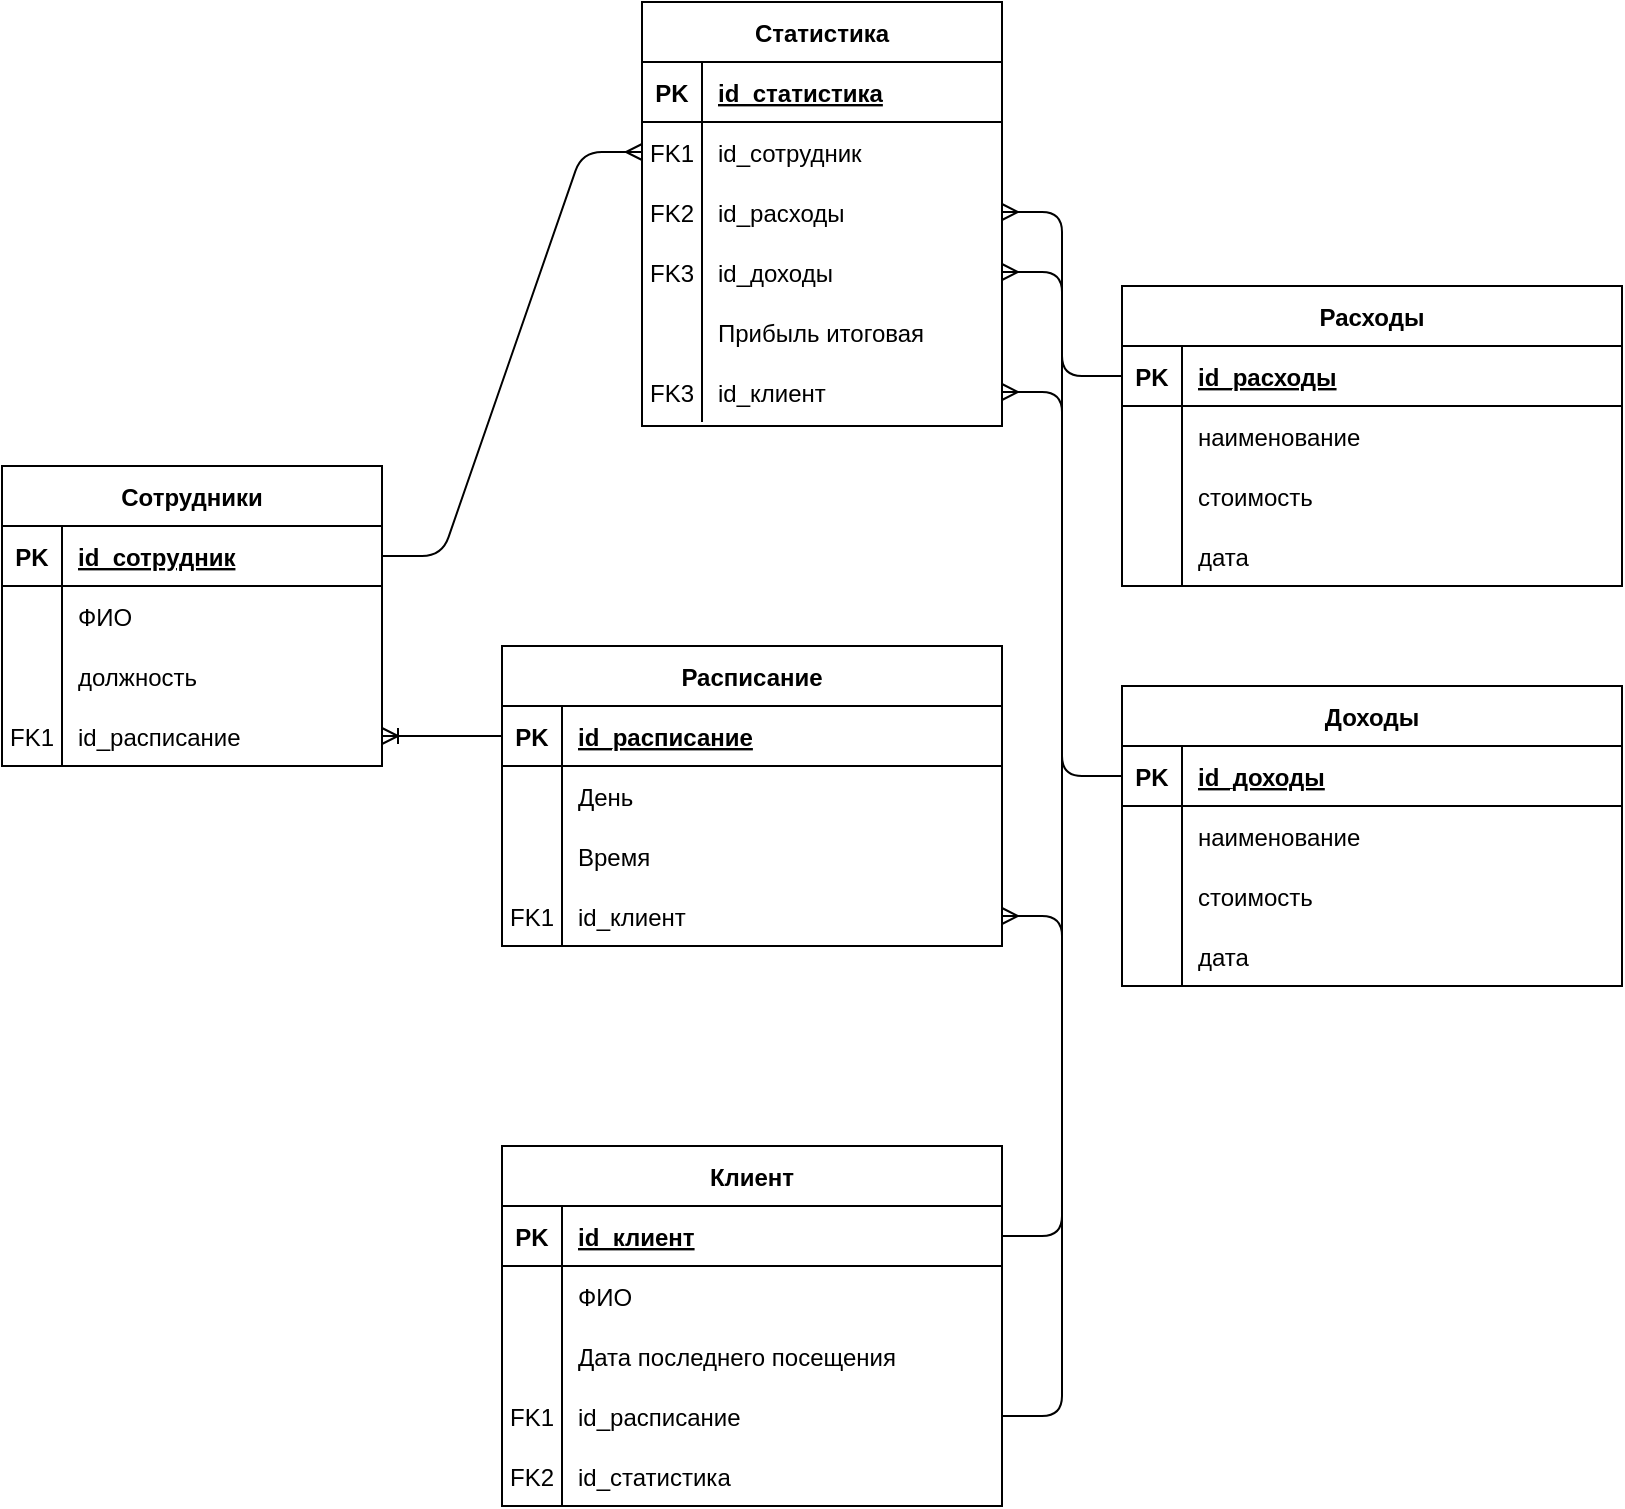 <mxfile version="14.7.3" type="github">
  <diagram id="R2lEEEUBdFMjLlhIrx00" name="Page-1">
    <mxGraphModel dx="1422" dy="789" grid="0" gridSize="10" guides="1" tooltips="1" connect="1" arrows="1" fold="1" page="1" pageScale="1" pageWidth="850" pageHeight="1100" background="none" math="0" shadow="0" extFonts="Permanent Marker^https://fonts.googleapis.com/css?family=Permanent+Marker">
      <root>
        <mxCell id="0" />
        <mxCell id="1" parent="0" />
        <mxCell id="C-vyLk0tnHw3VtMMgP7b-2" value="Статистика" style="shape=table;startSize=30;container=1;collapsible=1;childLayout=tableLayout;fixedRows=1;rowLines=0;fontStyle=1;align=center;resizeLast=1;" parent="1" vertex="1">
          <mxGeometry x="340" y="28" width="180" height="212" as="geometry" />
        </mxCell>
        <mxCell id="C-vyLk0tnHw3VtMMgP7b-3" value="" style="shape=partialRectangle;collapsible=0;dropTarget=0;pointerEvents=0;fillColor=none;points=[[0,0.5],[1,0.5]];portConstraint=eastwest;top=0;left=0;right=0;bottom=1;" parent="C-vyLk0tnHw3VtMMgP7b-2" vertex="1">
          <mxGeometry y="30" width="180" height="30" as="geometry" />
        </mxCell>
        <mxCell id="C-vyLk0tnHw3VtMMgP7b-4" value="PK" style="shape=partialRectangle;overflow=hidden;connectable=0;fillColor=none;top=0;left=0;bottom=0;right=0;fontStyle=1;" parent="C-vyLk0tnHw3VtMMgP7b-3" vertex="1">
          <mxGeometry width="30" height="30" as="geometry" />
        </mxCell>
        <mxCell id="C-vyLk0tnHw3VtMMgP7b-5" value="id_статистика" style="shape=partialRectangle;overflow=hidden;connectable=0;fillColor=none;top=0;left=0;bottom=0;right=0;align=left;spacingLeft=6;fontStyle=5;" parent="C-vyLk0tnHw3VtMMgP7b-3" vertex="1">
          <mxGeometry x="30" width="150" height="30" as="geometry" />
        </mxCell>
        <mxCell id="C-vyLk0tnHw3VtMMgP7b-6" value="" style="shape=partialRectangle;collapsible=0;dropTarget=0;pointerEvents=0;fillColor=none;points=[[0,0.5],[1,0.5]];portConstraint=eastwest;top=0;left=0;right=0;bottom=0;" parent="C-vyLk0tnHw3VtMMgP7b-2" vertex="1">
          <mxGeometry y="60" width="180" height="30" as="geometry" />
        </mxCell>
        <mxCell id="C-vyLk0tnHw3VtMMgP7b-7" value="FK1" style="shape=partialRectangle;overflow=hidden;connectable=0;fillColor=none;top=0;left=0;bottom=0;right=0;" parent="C-vyLk0tnHw3VtMMgP7b-6" vertex="1">
          <mxGeometry width="30" height="30" as="geometry" />
        </mxCell>
        <mxCell id="C-vyLk0tnHw3VtMMgP7b-8" value="id_сотрудник" style="shape=partialRectangle;overflow=hidden;connectable=0;fillColor=none;top=0;left=0;bottom=0;right=0;align=left;spacingLeft=6;" parent="C-vyLk0tnHw3VtMMgP7b-6" vertex="1">
          <mxGeometry x="30" width="150" height="30" as="geometry" />
        </mxCell>
        <mxCell id="C-vyLk0tnHw3VtMMgP7b-9" value="" style="shape=partialRectangle;collapsible=0;dropTarget=0;pointerEvents=0;fillColor=none;points=[[0,0.5],[1,0.5]];portConstraint=eastwest;top=0;left=0;right=0;bottom=0;" parent="C-vyLk0tnHw3VtMMgP7b-2" vertex="1">
          <mxGeometry y="90" width="180" height="30" as="geometry" />
        </mxCell>
        <mxCell id="C-vyLk0tnHw3VtMMgP7b-10" value="FK2" style="shape=partialRectangle;overflow=hidden;connectable=0;fillColor=none;top=0;left=0;bottom=0;right=0;" parent="C-vyLk0tnHw3VtMMgP7b-9" vertex="1">
          <mxGeometry width="30" height="30" as="geometry" />
        </mxCell>
        <mxCell id="C-vyLk0tnHw3VtMMgP7b-11" value="id_расходы" style="shape=partialRectangle;overflow=hidden;connectable=0;fillColor=none;top=0;left=0;bottom=0;right=0;align=left;spacingLeft=6;" parent="C-vyLk0tnHw3VtMMgP7b-9" vertex="1">
          <mxGeometry x="30" width="150" height="30" as="geometry" />
        </mxCell>
        <mxCell id="bDI0MnUorV0aTFPsxngq-36" value="" style="shape=partialRectangle;collapsible=0;dropTarget=0;pointerEvents=0;fillColor=none;points=[[0,0.5],[1,0.5]];portConstraint=eastwest;top=0;left=0;right=0;bottom=0;" vertex="1" parent="C-vyLk0tnHw3VtMMgP7b-2">
          <mxGeometry y="120" width="180" height="30" as="geometry" />
        </mxCell>
        <mxCell id="bDI0MnUorV0aTFPsxngq-37" value="FK3" style="shape=partialRectangle;overflow=hidden;connectable=0;fillColor=none;top=0;left=0;bottom=0;right=0;" vertex="1" parent="bDI0MnUorV0aTFPsxngq-36">
          <mxGeometry width="30" height="30" as="geometry" />
        </mxCell>
        <mxCell id="bDI0MnUorV0aTFPsxngq-38" value="id_доходы" style="shape=partialRectangle;overflow=hidden;connectable=0;fillColor=none;top=0;left=0;bottom=0;right=0;align=left;spacingLeft=6;" vertex="1" parent="bDI0MnUorV0aTFPsxngq-36">
          <mxGeometry x="30" width="150" height="30" as="geometry" />
        </mxCell>
        <mxCell id="bDI0MnUorV0aTFPsxngq-73" value="" style="shape=partialRectangle;collapsible=0;dropTarget=0;pointerEvents=0;fillColor=none;points=[[0,0.5],[1,0.5]];portConstraint=eastwest;top=0;left=0;right=0;bottom=0;" vertex="1" parent="C-vyLk0tnHw3VtMMgP7b-2">
          <mxGeometry y="150" width="180" height="30" as="geometry" />
        </mxCell>
        <mxCell id="bDI0MnUorV0aTFPsxngq-74" value="" style="shape=partialRectangle;overflow=hidden;connectable=0;fillColor=none;top=0;left=0;bottom=0;right=0;" vertex="1" parent="bDI0MnUorV0aTFPsxngq-73">
          <mxGeometry width="30" height="30" as="geometry" />
        </mxCell>
        <mxCell id="bDI0MnUorV0aTFPsxngq-75" value="Прибыль итоговая" style="shape=partialRectangle;overflow=hidden;connectable=0;fillColor=none;top=0;left=0;bottom=0;right=0;align=left;spacingLeft=6;" vertex="1" parent="bDI0MnUorV0aTFPsxngq-73">
          <mxGeometry x="30" width="150" height="30" as="geometry" />
        </mxCell>
        <mxCell id="bDI0MnUorV0aTFPsxngq-99" value="" style="shape=partialRectangle;collapsible=0;dropTarget=0;pointerEvents=0;fillColor=none;points=[[0,0.5],[1,0.5]];portConstraint=eastwest;top=0;left=0;right=0;bottom=0;" vertex="1" parent="C-vyLk0tnHw3VtMMgP7b-2">
          <mxGeometry y="180" width="180" height="30" as="geometry" />
        </mxCell>
        <mxCell id="bDI0MnUorV0aTFPsxngq-100" value="FK3" style="shape=partialRectangle;overflow=hidden;connectable=0;fillColor=none;top=0;left=0;bottom=0;right=0;" vertex="1" parent="bDI0MnUorV0aTFPsxngq-99">
          <mxGeometry width="30" height="30" as="geometry" />
        </mxCell>
        <mxCell id="bDI0MnUorV0aTFPsxngq-101" value="id_клиент" style="shape=partialRectangle;overflow=hidden;connectable=0;fillColor=none;top=0;left=0;bottom=0;right=0;align=left;spacingLeft=6;" vertex="1" parent="bDI0MnUorV0aTFPsxngq-99">
          <mxGeometry x="30" width="150" height="30" as="geometry" />
        </mxCell>
        <mxCell id="C-vyLk0tnHw3VtMMgP7b-13" value="Расходы" style="shape=table;startSize=30;container=1;collapsible=1;childLayout=tableLayout;fixedRows=1;rowLines=0;fontStyle=1;align=center;resizeLast=1;" parent="1" vertex="1">
          <mxGeometry x="580" y="170" width="250" height="150" as="geometry" />
        </mxCell>
        <mxCell id="C-vyLk0tnHw3VtMMgP7b-14" value="" style="shape=partialRectangle;collapsible=0;dropTarget=0;pointerEvents=0;fillColor=none;points=[[0,0.5],[1,0.5]];portConstraint=eastwest;top=0;left=0;right=0;bottom=1;" parent="C-vyLk0tnHw3VtMMgP7b-13" vertex="1">
          <mxGeometry y="30" width="250" height="30" as="geometry" />
        </mxCell>
        <mxCell id="C-vyLk0tnHw3VtMMgP7b-15" value="PK" style="shape=partialRectangle;overflow=hidden;connectable=0;fillColor=none;top=0;left=0;bottom=0;right=0;fontStyle=1;" parent="C-vyLk0tnHw3VtMMgP7b-14" vertex="1">
          <mxGeometry width="30" height="30" as="geometry" />
        </mxCell>
        <mxCell id="C-vyLk0tnHw3VtMMgP7b-16" value="id_расходы" style="shape=partialRectangle;overflow=hidden;connectable=0;fillColor=none;top=0;left=0;bottom=0;right=0;align=left;spacingLeft=6;fontStyle=5;" parent="C-vyLk0tnHw3VtMMgP7b-14" vertex="1">
          <mxGeometry x="30" width="220" height="30" as="geometry" />
        </mxCell>
        <mxCell id="C-vyLk0tnHw3VtMMgP7b-20" value="" style="shape=partialRectangle;collapsible=0;dropTarget=0;pointerEvents=0;fillColor=none;points=[[0,0.5],[1,0.5]];portConstraint=eastwest;top=0;left=0;right=0;bottom=0;" parent="C-vyLk0tnHw3VtMMgP7b-13" vertex="1">
          <mxGeometry y="60" width="250" height="30" as="geometry" />
        </mxCell>
        <mxCell id="C-vyLk0tnHw3VtMMgP7b-21" value="" style="shape=partialRectangle;overflow=hidden;connectable=0;fillColor=none;top=0;left=0;bottom=0;right=0;" parent="C-vyLk0tnHw3VtMMgP7b-20" vertex="1">
          <mxGeometry width="30" height="30" as="geometry" />
        </mxCell>
        <mxCell id="C-vyLk0tnHw3VtMMgP7b-22" value="наименование" style="shape=partialRectangle;overflow=hidden;connectable=0;fillColor=none;top=0;left=0;bottom=0;right=0;align=left;spacingLeft=6;" parent="C-vyLk0tnHw3VtMMgP7b-20" vertex="1">
          <mxGeometry x="30" width="220" height="30" as="geometry" />
        </mxCell>
        <mxCell id="bDI0MnUorV0aTFPsxngq-42" value="" style="shape=partialRectangle;collapsible=0;dropTarget=0;pointerEvents=0;fillColor=none;points=[[0,0.5],[1,0.5]];portConstraint=eastwest;top=0;left=0;right=0;bottom=0;" vertex="1" parent="C-vyLk0tnHw3VtMMgP7b-13">
          <mxGeometry y="90" width="250" height="30" as="geometry" />
        </mxCell>
        <mxCell id="bDI0MnUorV0aTFPsxngq-43" value="" style="shape=partialRectangle;overflow=hidden;connectable=0;fillColor=none;top=0;left=0;bottom=0;right=0;" vertex="1" parent="bDI0MnUorV0aTFPsxngq-42">
          <mxGeometry width="30" height="30" as="geometry" />
        </mxCell>
        <mxCell id="bDI0MnUorV0aTFPsxngq-44" value="стоимость" style="shape=partialRectangle;overflow=hidden;connectable=0;fillColor=none;top=0;left=0;bottom=0;right=0;align=left;spacingLeft=6;" vertex="1" parent="bDI0MnUorV0aTFPsxngq-42">
          <mxGeometry x="30" width="220" height="30" as="geometry" />
        </mxCell>
        <mxCell id="bDI0MnUorV0aTFPsxngq-45" value="" style="shape=partialRectangle;collapsible=0;dropTarget=0;pointerEvents=0;fillColor=none;points=[[0,0.5],[1,0.5]];portConstraint=eastwest;top=0;left=0;right=0;bottom=0;" vertex="1" parent="C-vyLk0tnHw3VtMMgP7b-13">
          <mxGeometry y="120" width="250" height="30" as="geometry" />
        </mxCell>
        <mxCell id="bDI0MnUorV0aTFPsxngq-46" value="" style="shape=partialRectangle;overflow=hidden;connectable=0;fillColor=none;top=0;left=0;bottom=0;right=0;" vertex="1" parent="bDI0MnUorV0aTFPsxngq-45">
          <mxGeometry width="30" height="30" as="geometry" />
        </mxCell>
        <mxCell id="bDI0MnUorV0aTFPsxngq-47" value="дата" style="shape=partialRectangle;overflow=hidden;connectable=0;fillColor=none;top=0;left=0;bottom=0;right=0;align=left;spacingLeft=6;" vertex="1" parent="bDI0MnUorV0aTFPsxngq-45">
          <mxGeometry x="30" width="220" height="30" as="geometry" />
        </mxCell>
        <mxCell id="C-vyLk0tnHw3VtMMgP7b-23" value="Сотрудники" style="shape=table;startSize=30;container=1;collapsible=1;childLayout=tableLayout;fixedRows=1;rowLines=0;fontStyle=1;align=center;resizeLast=1;" parent="1" vertex="1">
          <mxGeometry x="20" y="260" width="190" height="150" as="geometry" />
        </mxCell>
        <mxCell id="C-vyLk0tnHw3VtMMgP7b-24" value="" style="shape=partialRectangle;collapsible=0;dropTarget=0;pointerEvents=0;fillColor=none;points=[[0,0.5],[1,0.5]];portConstraint=eastwest;top=0;left=0;right=0;bottom=1;" parent="C-vyLk0tnHw3VtMMgP7b-23" vertex="1">
          <mxGeometry y="30" width="190" height="30" as="geometry" />
        </mxCell>
        <mxCell id="C-vyLk0tnHw3VtMMgP7b-25" value="PK" style="shape=partialRectangle;overflow=hidden;connectable=0;fillColor=none;top=0;left=0;bottom=0;right=0;fontStyle=1;" parent="C-vyLk0tnHw3VtMMgP7b-24" vertex="1">
          <mxGeometry width="30" height="30" as="geometry" />
        </mxCell>
        <mxCell id="C-vyLk0tnHw3VtMMgP7b-26" value="id_сотрудник" style="shape=partialRectangle;overflow=hidden;connectable=0;fillColor=none;top=0;left=0;bottom=0;right=0;align=left;spacingLeft=6;fontStyle=5;" parent="C-vyLk0tnHw3VtMMgP7b-24" vertex="1">
          <mxGeometry x="30" width="160" height="30" as="geometry" />
        </mxCell>
        <mxCell id="C-vyLk0tnHw3VtMMgP7b-27" value="" style="shape=partialRectangle;collapsible=0;dropTarget=0;pointerEvents=0;fillColor=none;points=[[0,0.5],[1,0.5]];portConstraint=eastwest;top=0;left=0;right=0;bottom=0;" parent="C-vyLk0tnHw3VtMMgP7b-23" vertex="1">
          <mxGeometry y="60" width="190" height="30" as="geometry" />
        </mxCell>
        <mxCell id="C-vyLk0tnHw3VtMMgP7b-28" value="" style="shape=partialRectangle;overflow=hidden;connectable=0;fillColor=none;top=0;left=0;bottom=0;right=0;" parent="C-vyLk0tnHw3VtMMgP7b-27" vertex="1">
          <mxGeometry width="30" height="30" as="geometry" />
        </mxCell>
        <mxCell id="C-vyLk0tnHw3VtMMgP7b-29" value="ФИО" style="shape=partialRectangle;overflow=hidden;connectable=0;fillColor=none;top=0;left=0;bottom=0;right=0;align=left;spacingLeft=6;" parent="C-vyLk0tnHw3VtMMgP7b-27" vertex="1">
          <mxGeometry x="30" width="160" height="30" as="geometry" />
        </mxCell>
        <mxCell id="bDI0MnUorV0aTFPsxngq-13" value="" style="shape=partialRectangle;collapsible=0;dropTarget=0;pointerEvents=0;fillColor=none;points=[[0,0.5],[1,0.5]];portConstraint=eastwest;top=0;left=0;right=0;bottom=0;" vertex="1" parent="C-vyLk0tnHw3VtMMgP7b-23">
          <mxGeometry y="90" width="190" height="30" as="geometry" />
        </mxCell>
        <mxCell id="bDI0MnUorV0aTFPsxngq-14" value="" style="shape=partialRectangle;overflow=hidden;connectable=0;fillColor=none;top=0;left=0;bottom=0;right=0;" vertex="1" parent="bDI0MnUorV0aTFPsxngq-13">
          <mxGeometry width="30" height="30" as="geometry" />
        </mxCell>
        <mxCell id="bDI0MnUorV0aTFPsxngq-15" value="должность" style="shape=partialRectangle;overflow=hidden;connectable=0;fillColor=none;top=0;left=0;bottom=0;right=0;align=left;spacingLeft=6;" vertex="1" parent="bDI0MnUorV0aTFPsxngq-13">
          <mxGeometry x="30" width="160" height="30" as="geometry" />
        </mxCell>
        <mxCell id="bDI0MnUorV0aTFPsxngq-55" value="" style="shape=partialRectangle;collapsible=0;dropTarget=0;pointerEvents=0;fillColor=none;points=[[0,0.5],[1,0.5]];portConstraint=eastwest;top=0;left=0;right=0;bottom=0;" vertex="1" parent="C-vyLk0tnHw3VtMMgP7b-23">
          <mxGeometry y="120" width="190" height="30" as="geometry" />
        </mxCell>
        <mxCell id="bDI0MnUorV0aTFPsxngq-56" value="FK1" style="shape=partialRectangle;overflow=hidden;connectable=0;fillColor=none;top=0;left=0;bottom=0;right=0;" vertex="1" parent="bDI0MnUorV0aTFPsxngq-55">
          <mxGeometry width="30" height="30" as="geometry" />
        </mxCell>
        <mxCell id="bDI0MnUorV0aTFPsxngq-57" value="id_расписание" style="shape=partialRectangle;overflow=hidden;connectable=0;fillColor=none;top=0;left=0;bottom=0;right=0;align=left;spacingLeft=6;" vertex="1" parent="bDI0MnUorV0aTFPsxngq-55">
          <mxGeometry x="30" width="160" height="30" as="geometry" />
        </mxCell>
        <mxCell id="bDI0MnUorV0aTFPsxngq-16" value="Доходы" style="shape=table;startSize=30;container=1;collapsible=1;childLayout=tableLayout;fixedRows=1;rowLines=0;fontStyle=1;align=center;resizeLast=1;" vertex="1" parent="1">
          <mxGeometry x="580" y="370" width="250" height="150" as="geometry" />
        </mxCell>
        <mxCell id="bDI0MnUorV0aTFPsxngq-17" value="" style="shape=partialRectangle;collapsible=0;dropTarget=0;pointerEvents=0;fillColor=none;points=[[0,0.5],[1,0.5]];portConstraint=eastwest;top=0;left=0;right=0;bottom=1;" vertex="1" parent="bDI0MnUorV0aTFPsxngq-16">
          <mxGeometry y="30" width="250" height="30" as="geometry" />
        </mxCell>
        <mxCell id="bDI0MnUorV0aTFPsxngq-18" value="PK" style="shape=partialRectangle;overflow=hidden;connectable=0;fillColor=none;top=0;left=0;bottom=0;right=0;fontStyle=1;" vertex="1" parent="bDI0MnUorV0aTFPsxngq-17">
          <mxGeometry width="30" height="30" as="geometry" />
        </mxCell>
        <mxCell id="bDI0MnUorV0aTFPsxngq-19" value="id_доходы" style="shape=partialRectangle;overflow=hidden;connectable=0;fillColor=none;top=0;left=0;bottom=0;right=0;align=left;spacingLeft=6;fontStyle=5;" vertex="1" parent="bDI0MnUorV0aTFPsxngq-17">
          <mxGeometry x="30" width="220" height="30" as="geometry" />
        </mxCell>
        <mxCell id="bDI0MnUorV0aTFPsxngq-23" value="" style="shape=partialRectangle;collapsible=0;dropTarget=0;pointerEvents=0;fillColor=none;points=[[0,0.5],[1,0.5]];portConstraint=eastwest;top=0;left=0;right=0;bottom=0;" vertex="1" parent="bDI0MnUorV0aTFPsxngq-16">
          <mxGeometry y="60" width="250" height="30" as="geometry" />
        </mxCell>
        <mxCell id="bDI0MnUorV0aTFPsxngq-24" value="" style="shape=partialRectangle;overflow=hidden;connectable=0;fillColor=none;top=0;left=0;bottom=0;right=0;" vertex="1" parent="bDI0MnUorV0aTFPsxngq-23">
          <mxGeometry width="30" height="30" as="geometry" />
        </mxCell>
        <mxCell id="bDI0MnUorV0aTFPsxngq-25" value="наименование" style="shape=partialRectangle;overflow=hidden;connectable=0;fillColor=none;top=0;left=0;bottom=0;right=0;align=left;spacingLeft=6;" vertex="1" parent="bDI0MnUorV0aTFPsxngq-23">
          <mxGeometry x="30" width="220" height="30" as="geometry" />
        </mxCell>
        <mxCell id="bDI0MnUorV0aTFPsxngq-48" value="" style="shape=partialRectangle;collapsible=0;dropTarget=0;pointerEvents=0;fillColor=none;points=[[0,0.5],[1,0.5]];portConstraint=eastwest;top=0;left=0;right=0;bottom=0;" vertex="1" parent="bDI0MnUorV0aTFPsxngq-16">
          <mxGeometry y="90" width="250" height="30" as="geometry" />
        </mxCell>
        <mxCell id="bDI0MnUorV0aTFPsxngq-49" value="" style="shape=partialRectangle;overflow=hidden;connectable=0;fillColor=none;top=0;left=0;bottom=0;right=0;" vertex="1" parent="bDI0MnUorV0aTFPsxngq-48">
          <mxGeometry width="30" height="30" as="geometry" />
        </mxCell>
        <mxCell id="bDI0MnUorV0aTFPsxngq-50" value="стоимость" style="shape=partialRectangle;overflow=hidden;connectable=0;fillColor=none;top=0;left=0;bottom=0;right=0;align=left;spacingLeft=6;" vertex="1" parent="bDI0MnUorV0aTFPsxngq-48">
          <mxGeometry x="30" width="220" height="30" as="geometry" />
        </mxCell>
        <mxCell id="bDI0MnUorV0aTFPsxngq-51" value="" style="shape=partialRectangle;collapsible=0;dropTarget=0;pointerEvents=0;fillColor=none;points=[[0,0.5],[1,0.5]];portConstraint=eastwest;top=0;left=0;right=0;bottom=0;" vertex="1" parent="bDI0MnUorV0aTFPsxngq-16">
          <mxGeometry y="120" width="250" height="30" as="geometry" />
        </mxCell>
        <mxCell id="bDI0MnUorV0aTFPsxngq-52" value="" style="shape=partialRectangle;overflow=hidden;connectable=0;fillColor=none;top=0;left=0;bottom=0;right=0;" vertex="1" parent="bDI0MnUorV0aTFPsxngq-51">
          <mxGeometry width="30" height="30" as="geometry" />
        </mxCell>
        <mxCell id="bDI0MnUorV0aTFPsxngq-53" value="дата" style="shape=partialRectangle;overflow=hidden;connectable=0;fillColor=none;top=0;left=0;bottom=0;right=0;align=left;spacingLeft=6;" vertex="1" parent="bDI0MnUorV0aTFPsxngq-51">
          <mxGeometry x="30" width="220" height="30" as="geometry" />
        </mxCell>
        <mxCell id="bDI0MnUorV0aTFPsxngq-26" value="Расписание" style="shape=table;startSize=30;container=1;collapsible=1;childLayout=tableLayout;fixedRows=1;rowLines=0;fontStyle=1;align=center;resizeLast=1;" vertex="1" parent="1">
          <mxGeometry x="270" y="350" width="250" height="150" as="geometry" />
        </mxCell>
        <mxCell id="bDI0MnUorV0aTFPsxngq-27" value="" style="shape=partialRectangle;collapsible=0;dropTarget=0;pointerEvents=0;fillColor=none;points=[[0,0.5],[1,0.5]];portConstraint=eastwest;top=0;left=0;right=0;bottom=1;" vertex="1" parent="bDI0MnUorV0aTFPsxngq-26">
          <mxGeometry y="30" width="250" height="30" as="geometry" />
        </mxCell>
        <mxCell id="bDI0MnUorV0aTFPsxngq-28" value="PK" style="shape=partialRectangle;overflow=hidden;connectable=0;fillColor=none;top=0;left=0;bottom=0;right=0;fontStyle=1;" vertex="1" parent="bDI0MnUorV0aTFPsxngq-27">
          <mxGeometry width="30" height="30" as="geometry" />
        </mxCell>
        <mxCell id="bDI0MnUorV0aTFPsxngq-29" value="id_расписание" style="shape=partialRectangle;overflow=hidden;connectable=0;fillColor=none;top=0;left=0;bottom=0;right=0;align=left;spacingLeft=6;fontStyle=5;" vertex="1" parent="bDI0MnUorV0aTFPsxngq-27">
          <mxGeometry x="30" width="220" height="30" as="geometry" />
        </mxCell>
        <mxCell id="bDI0MnUorV0aTFPsxngq-33" value="" style="shape=partialRectangle;collapsible=0;dropTarget=0;pointerEvents=0;fillColor=none;points=[[0,0.5],[1,0.5]];portConstraint=eastwest;top=0;left=0;right=0;bottom=0;" vertex="1" parent="bDI0MnUorV0aTFPsxngq-26">
          <mxGeometry y="60" width="250" height="30" as="geometry" />
        </mxCell>
        <mxCell id="bDI0MnUorV0aTFPsxngq-34" value="" style="shape=partialRectangle;overflow=hidden;connectable=0;fillColor=none;top=0;left=0;bottom=0;right=0;" vertex="1" parent="bDI0MnUorV0aTFPsxngq-33">
          <mxGeometry width="30" height="30" as="geometry" />
        </mxCell>
        <mxCell id="bDI0MnUorV0aTFPsxngq-35" value="День" style="shape=partialRectangle;overflow=hidden;connectable=0;fillColor=none;top=0;left=0;bottom=0;right=0;align=left;spacingLeft=6;" vertex="1" parent="bDI0MnUorV0aTFPsxngq-33">
          <mxGeometry x="30" width="220" height="30" as="geometry" />
        </mxCell>
        <mxCell id="bDI0MnUorV0aTFPsxngq-59" value="" style="shape=partialRectangle;collapsible=0;dropTarget=0;pointerEvents=0;fillColor=none;points=[[0,0.5],[1,0.5]];portConstraint=eastwest;top=0;left=0;right=0;bottom=0;" vertex="1" parent="bDI0MnUorV0aTFPsxngq-26">
          <mxGeometry y="90" width="250" height="30" as="geometry" />
        </mxCell>
        <mxCell id="bDI0MnUorV0aTFPsxngq-60" value="" style="shape=partialRectangle;overflow=hidden;connectable=0;fillColor=none;top=0;left=0;bottom=0;right=0;" vertex="1" parent="bDI0MnUorV0aTFPsxngq-59">
          <mxGeometry width="30" height="30" as="geometry" />
        </mxCell>
        <mxCell id="bDI0MnUorV0aTFPsxngq-61" value="Время" style="shape=partialRectangle;overflow=hidden;connectable=0;fillColor=none;top=0;left=0;bottom=0;right=0;align=left;spacingLeft=6;" vertex="1" parent="bDI0MnUorV0aTFPsxngq-59">
          <mxGeometry x="30" width="220" height="30" as="geometry" />
        </mxCell>
        <mxCell id="bDI0MnUorV0aTFPsxngq-93" value="" style="shape=partialRectangle;collapsible=0;dropTarget=0;pointerEvents=0;fillColor=none;points=[[0,0.5],[1,0.5]];portConstraint=eastwest;top=0;left=0;right=0;bottom=0;" vertex="1" parent="bDI0MnUorV0aTFPsxngq-26">
          <mxGeometry y="120" width="250" height="30" as="geometry" />
        </mxCell>
        <mxCell id="bDI0MnUorV0aTFPsxngq-94" value="FK1" style="shape=partialRectangle;overflow=hidden;connectable=0;fillColor=none;top=0;left=0;bottom=0;right=0;" vertex="1" parent="bDI0MnUorV0aTFPsxngq-93">
          <mxGeometry width="30" height="30" as="geometry" />
        </mxCell>
        <mxCell id="bDI0MnUorV0aTFPsxngq-95" value="id_клиент" style="shape=partialRectangle;overflow=hidden;connectable=0;fillColor=none;top=0;left=0;bottom=0;right=0;align=left;spacingLeft=6;" vertex="1" parent="bDI0MnUorV0aTFPsxngq-93">
          <mxGeometry x="30" width="220" height="30" as="geometry" />
        </mxCell>
        <mxCell id="bDI0MnUorV0aTFPsxngq-39" value="" style="edgeStyle=entityRelationEdgeStyle;fontSize=12;html=1;endArrow=ERmany;exitX=0;exitY=0.5;exitDx=0;exitDy=0;entryX=1;entryY=0.5;entryDx=0;entryDy=0;" edge="1" parent="1" source="C-vyLk0tnHw3VtMMgP7b-14" target="C-vyLk0tnHw3VtMMgP7b-9">
          <mxGeometry width="100" height="100" relative="1" as="geometry">
            <mxPoint x="370" y="450" as="sourcePoint" />
            <mxPoint x="470" y="350" as="targetPoint" />
          </mxGeometry>
        </mxCell>
        <mxCell id="bDI0MnUorV0aTFPsxngq-41" value="" style="edgeStyle=entityRelationEdgeStyle;fontSize=12;html=1;endArrow=ERmany;exitX=0;exitY=0.5;exitDx=0;exitDy=0;entryX=1;entryY=0.5;entryDx=0;entryDy=0;" edge="1" parent="1" source="bDI0MnUorV0aTFPsxngq-17" target="bDI0MnUorV0aTFPsxngq-36">
          <mxGeometry width="100" height="100" relative="1" as="geometry">
            <mxPoint x="370" y="450" as="sourcePoint" />
            <mxPoint x="470" y="350" as="targetPoint" />
          </mxGeometry>
        </mxCell>
        <mxCell id="bDI0MnUorV0aTFPsxngq-54" value="" style="edgeStyle=entityRelationEdgeStyle;fontSize=12;html=1;endArrow=ERmany;exitX=1;exitY=0.5;exitDx=0;exitDy=0;entryX=0;entryY=0.5;entryDx=0;entryDy=0;" edge="1" parent="1" source="C-vyLk0tnHw3VtMMgP7b-24" target="C-vyLk0tnHw3VtMMgP7b-6">
          <mxGeometry width="100" height="100" relative="1" as="geometry">
            <mxPoint x="370" y="350" as="sourcePoint" />
            <mxPoint x="470" y="250" as="targetPoint" />
          </mxGeometry>
        </mxCell>
        <mxCell id="bDI0MnUorV0aTFPsxngq-58" value="" style="edgeStyle=entityRelationEdgeStyle;fontSize=12;html=1;endArrow=ERoneToMany;exitX=0;exitY=0.5;exitDx=0;exitDy=0;entryX=1;entryY=0.5;entryDx=0;entryDy=0;" edge="1" parent="1" source="bDI0MnUorV0aTFPsxngq-27" target="bDI0MnUorV0aTFPsxngq-55">
          <mxGeometry width="100" height="100" relative="1" as="geometry">
            <mxPoint x="280" y="350" as="sourcePoint" />
            <mxPoint x="380" y="250" as="targetPoint" />
          </mxGeometry>
        </mxCell>
        <mxCell id="bDI0MnUorV0aTFPsxngq-76" value="Клиент" style="shape=table;startSize=30;container=1;collapsible=1;childLayout=tableLayout;fixedRows=1;rowLines=0;fontStyle=1;align=center;resizeLast=1;" vertex="1" parent="1">
          <mxGeometry x="270" y="600" width="250" height="180" as="geometry" />
        </mxCell>
        <mxCell id="bDI0MnUorV0aTFPsxngq-77" value="" style="shape=partialRectangle;collapsible=0;dropTarget=0;pointerEvents=0;fillColor=none;points=[[0,0.5],[1,0.5]];portConstraint=eastwest;top=0;left=0;right=0;bottom=1;" vertex="1" parent="bDI0MnUorV0aTFPsxngq-76">
          <mxGeometry y="30" width="250" height="30" as="geometry" />
        </mxCell>
        <mxCell id="bDI0MnUorV0aTFPsxngq-78" value="PK" style="shape=partialRectangle;overflow=hidden;connectable=0;fillColor=none;top=0;left=0;bottom=0;right=0;fontStyle=1;" vertex="1" parent="bDI0MnUorV0aTFPsxngq-77">
          <mxGeometry width="30" height="30" as="geometry" />
        </mxCell>
        <mxCell id="bDI0MnUorV0aTFPsxngq-79" value="id_клиент" style="shape=partialRectangle;overflow=hidden;connectable=0;fillColor=none;top=0;left=0;bottom=0;right=0;align=left;spacingLeft=6;fontStyle=5;" vertex="1" parent="bDI0MnUorV0aTFPsxngq-77">
          <mxGeometry x="30" width="220" height="30" as="geometry" />
        </mxCell>
        <mxCell id="bDI0MnUorV0aTFPsxngq-80" value="" style="shape=partialRectangle;collapsible=0;dropTarget=0;pointerEvents=0;fillColor=none;points=[[0,0.5],[1,0.5]];portConstraint=eastwest;top=0;left=0;right=0;bottom=0;" vertex="1" parent="bDI0MnUorV0aTFPsxngq-76">
          <mxGeometry y="60" width="250" height="30" as="geometry" />
        </mxCell>
        <mxCell id="bDI0MnUorV0aTFPsxngq-81" value="" style="shape=partialRectangle;overflow=hidden;connectable=0;fillColor=none;top=0;left=0;bottom=0;right=0;" vertex="1" parent="bDI0MnUorV0aTFPsxngq-80">
          <mxGeometry width="30" height="30" as="geometry" />
        </mxCell>
        <mxCell id="bDI0MnUorV0aTFPsxngq-82" value="ФИО" style="shape=partialRectangle;overflow=hidden;connectable=0;fillColor=none;top=0;left=0;bottom=0;right=0;align=left;spacingLeft=6;" vertex="1" parent="bDI0MnUorV0aTFPsxngq-80">
          <mxGeometry x="30" width="220" height="30" as="geometry" />
        </mxCell>
        <mxCell id="bDI0MnUorV0aTFPsxngq-83" value="" style="shape=partialRectangle;collapsible=0;dropTarget=0;pointerEvents=0;fillColor=none;points=[[0,0.5],[1,0.5]];portConstraint=eastwest;top=0;left=0;right=0;bottom=0;" vertex="1" parent="bDI0MnUorV0aTFPsxngq-76">
          <mxGeometry y="90" width="250" height="30" as="geometry" />
        </mxCell>
        <mxCell id="bDI0MnUorV0aTFPsxngq-84" value="" style="shape=partialRectangle;overflow=hidden;connectable=0;fillColor=none;top=0;left=0;bottom=0;right=0;" vertex="1" parent="bDI0MnUorV0aTFPsxngq-83">
          <mxGeometry width="30" height="30" as="geometry" />
        </mxCell>
        <mxCell id="bDI0MnUorV0aTFPsxngq-85" value="Дата последнего посещения" style="shape=partialRectangle;overflow=hidden;connectable=0;fillColor=none;top=0;left=0;bottom=0;right=0;align=left;spacingLeft=6;" vertex="1" parent="bDI0MnUorV0aTFPsxngq-83">
          <mxGeometry x="30" width="220" height="30" as="geometry" />
        </mxCell>
        <mxCell id="bDI0MnUorV0aTFPsxngq-86" value="" style="shape=partialRectangle;collapsible=0;dropTarget=0;pointerEvents=0;fillColor=none;points=[[0,0.5],[1,0.5]];portConstraint=eastwest;top=0;left=0;right=0;bottom=0;" vertex="1" parent="bDI0MnUorV0aTFPsxngq-76">
          <mxGeometry y="120" width="250" height="30" as="geometry" />
        </mxCell>
        <mxCell id="bDI0MnUorV0aTFPsxngq-87" value="FK1" style="shape=partialRectangle;overflow=hidden;connectable=0;fillColor=none;top=0;left=0;bottom=0;right=0;" vertex="1" parent="bDI0MnUorV0aTFPsxngq-86">
          <mxGeometry width="30" height="30" as="geometry" />
        </mxCell>
        <mxCell id="bDI0MnUorV0aTFPsxngq-88" value="id_расписание" style="shape=partialRectangle;overflow=hidden;connectable=0;fillColor=none;top=0;left=0;bottom=0;right=0;align=left;spacingLeft=6;" vertex="1" parent="bDI0MnUorV0aTFPsxngq-86">
          <mxGeometry x="30" width="220" height="30" as="geometry" />
        </mxCell>
        <mxCell id="bDI0MnUorV0aTFPsxngq-89" value="" style="shape=partialRectangle;collapsible=0;dropTarget=0;pointerEvents=0;fillColor=none;points=[[0,0.5],[1,0.5]];portConstraint=eastwest;top=0;left=0;right=0;bottom=0;" vertex="1" parent="bDI0MnUorV0aTFPsxngq-76">
          <mxGeometry y="150" width="250" height="30" as="geometry" />
        </mxCell>
        <mxCell id="bDI0MnUorV0aTFPsxngq-90" value="FK2" style="shape=partialRectangle;overflow=hidden;connectable=0;fillColor=none;top=0;left=0;bottom=0;right=0;" vertex="1" parent="bDI0MnUorV0aTFPsxngq-89">
          <mxGeometry width="30" height="30" as="geometry" />
        </mxCell>
        <mxCell id="bDI0MnUorV0aTFPsxngq-91" value="id_статистика" style="shape=partialRectangle;overflow=hidden;connectable=0;fillColor=none;top=0;left=0;bottom=0;right=0;align=left;spacingLeft=6;" vertex="1" parent="bDI0MnUorV0aTFPsxngq-89">
          <mxGeometry x="30" width="220" height="30" as="geometry" />
        </mxCell>
        <mxCell id="bDI0MnUorV0aTFPsxngq-97" value="" style="edgeStyle=entityRelationEdgeStyle;fontSize=12;html=1;endArrow=ERmany;exitX=1;exitY=0.5;exitDx=0;exitDy=0;entryX=1;entryY=0.5;entryDx=0;entryDy=0;" edge="1" parent="1" source="bDI0MnUorV0aTFPsxngq-86" target="bDI0MnUorV0aTFPsxngq-93">
          <mxGeometry width="100" height="100" relative="1" as="geometry">
            <mxPoint x="370" y="650" as="sourcePoint" />
            <mxPoint x="470" y="550" as="targetPoint" />
          </mxGeometry>
        </mxCell>
        <mxCell id="bDI0MnUorV0aTFPsxngq-98" value="" style="edgeStyle=entityRelationEdgeStyle;fontSize=12;html=1;endArrow=ERmany;exitX=1;exitY=0.5;exitDx=0;exitDy=0;entryX=1;entryY=0.5;entryDx=0;entryDy=0;" edge="1" parent="1" source="bDI0MnUorV0aTFPsxngq-77" target="bDI0MnUorV0aTFPsxngq-99">
          <mxGeometry width="100" height="100" relative="1" as="geometry">
            <mxPoint x="530" y="745" as="sourcePoint" />
            <mxPoint x="500" y="270" as="targetPoint" />
          </mxGeometry>
        </mxCell>
      </root>
    </mxGraphModel>
  </diagram>
</mxfile>
